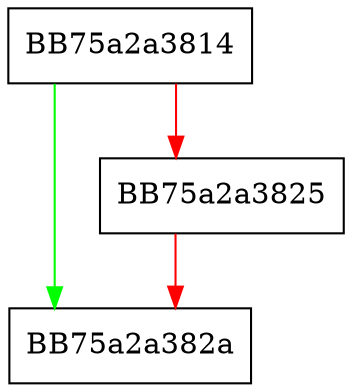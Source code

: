 digraph pagerUnlockIfUnused {
  node [shape="box"];
  graph [splines=ortho];
  BB75a2a3814 -> BB75a2a382a [color="green"];
  BB75a2a3814 -> BB75a2a3825 [color="red"];
  BB75a2a3825 -> BB75a2a382a [color="red"];
}